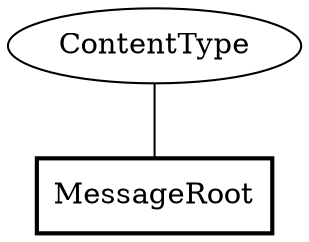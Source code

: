 graph {
splines=spline;
overlap=false;
"ContentType" -- "MessageRoot" [style=solid];
"ContentType"[shape=ellipse];
"MessageRoot"[shape=box,style=bold];
}
